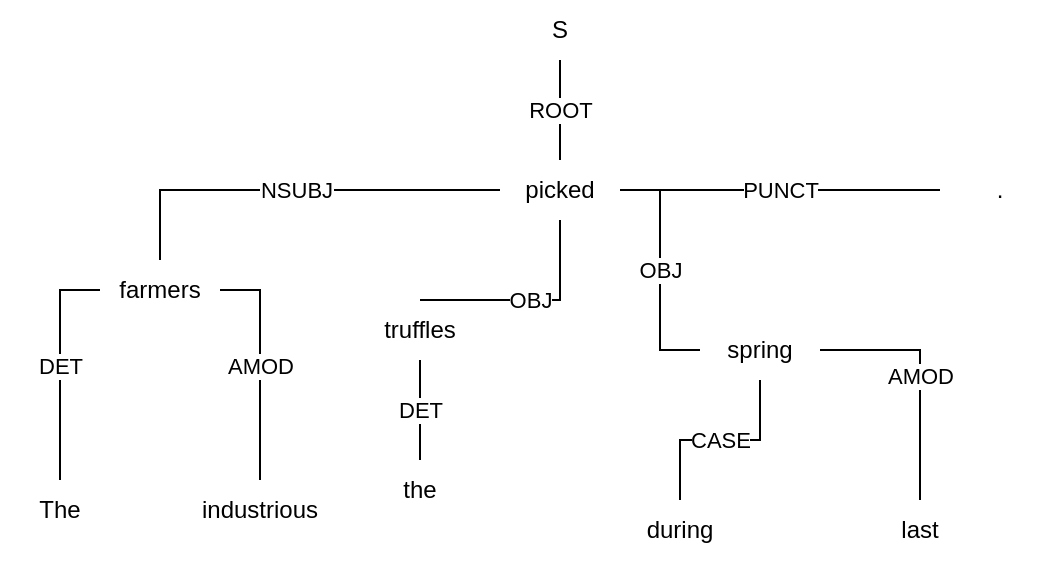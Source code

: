 <mxfile version="15.9.4" type="google"><diagram id="9-KjUBsuZcMMtVG31pvz" name="Page-1"><mxGraphModel dx="1038" dy="585" grid="1" gridSize="10" guides="1" tooltips="1" connect="1" arrows="1" fold="1" page="1" pageScale="1" pageWidth="827" pageHeight="1169" math="0" shadow="0"><root><mxCell id="0"/><mxCell id="1" parent="0"/><mxCell id="fky8quaafmhYi9_rrtL--3" value="ROOT" style="edgeStyle=orthogonalEdgeStyle;rounded=0;orthogonalLoop=1;jettySize=auto;html=1;strokeColor=default;endArrow=none;endFill=0;" edge="1" parent="1" source="fky8quaafmhYi9_rrtL--1" target="fky8quaafmhYi9_rrtL--2"><mxGeometry relative="1" as="geometry"/></mxCell><mxCell id="fky8quaafmhYi9_rrtL--6" value="NSUBJ" style="edgeStyle=orthogonalEdgeStyle;rounded=0;orthogonalLoop=1;jettySize=auto;html=1;endArrow=none;endFill=0;strokeColor=default;" edge="1" parent="1" source="fky8quaafmhYi9_rrtL--1" target="fky8quaafmhYi9_rrtL--5"><mxGeometry relative="1" as="geometry"/></mxCell><mxCell id="fky8quaafmhYi9_rrtL--8" value="DET" style="edgeStyle=orthogonalEdgeStyle;rounded=0;orthogonalLoop=1;jettySize=auto;html=1;endArrow=none;endFill=0;strokeColor=default;exitX=0;exitY=0.5;exitDx=0;exitDy=0;" edge="1" parent="1" source="fky8quaafmhYi9_rrtL--5" target="fky8quaafmhYi9_rrtL--7"><mxGeometry relative="1" as="geometry"/></mxCell><mxCell id="fky8quaafmhYi9_rrtL--14" value="OBJ" style="edgeStyle=orthogonalEdgeStyle;rounded=0;orthogonalLoop=1;jettySize=auto;html=1;endArrow=none;endFill=0;strokeColor=default;exitX=0.5;exitY=1;exitDx=0;exitDy=0;entryX=0.5;entryY=0;entryDx=0;entryDy=0;" edge="1" parent="1" source="fky8quaafmhYi9_rrtL--1" target="fky8quaafmhYi9_rrtL--13"><mxGeometry relative="1" as="geometry"><Array as="points"><mxPoint x="410" y="340"/><mxPoint x="410" y="340"/></Array></mxGeometry></mxCell><mxCell id="fky8quaafmhYi9_rrtL--18" value="OBJ" style="edgeStyle=orthogonalEdgeStyle;rounded=0;orthogonalLoop=1;jettySize=auto;html=1;endArrow=none;endFill=0;strokeColor=default;entryX=0;entryY=0.5;entryDx=0;entryDy=0;" edge="1" parent="1" source="fky8quaafmhYi9_rrtL--1" target="fky8quaafmhYi9_rrtL--17"><mxGeometry relative="1" as="geometry"/></mxCell><mxCell id="fky8quaafmhYi9_rrtL--1" value="picked" style="text;html=1;strokeColor=none;fillColor=none;align=center;verticalAlign=middle;whiteSpace=wrap;rounded=0;" vertex="1" parent="1"><mxGeometry x="380" y="290" width="60" height="30" as="geometry"/></mxCell><mxCell id="fky8quaafmhYi9_rrtL--2" value="S" style="text;html=1;strokeColor=none;fillColor=none;align=center;verticalAlign=middle;whiteSpace=wrap;rounded=0;" vertex="1" parent="1"><mxGeometry x="380" y="210" width="60" height="30" as="geometry"/></mxCell><mxCell id="fky8quaafmhYi9_rrtL--5" value="farmers" style="text;html=1;strokeColor=none;fillColor=none;align=center;verticalAlign=middle;whiteSpace=wrap;rounded=0;" vertex="1" parent="1"><mxGeometry x="180" y="340" width="60" height="30" as="geometry"/></mxCell><mxCell id="fky8quaafmhYi9_rrtL--7" value="The" style="text;html=1;strokeColor=none;fillColor=none;align=center;verticalAlign=middle;whiteSpace=wrap;rounded=0;" vertex="1" parent="1"><mxGeometry x="130" y="450" width="60" height="30" as="geometry"/></mxCell><mxCell id="fky8quaafmhYi9_rrtL--12" value="AMOD" style="edgeStyle=orthogonalEdgeStyle;rounded=0;orthogonalLoop=1;jettySize=auto;html=1;endArrow=none;endFill=0;strokeColor=default;entryX=1;entryY=0.5;entryDx=0;entryDy=0;" edge="1" parent="1" source="fky8quaafmhYi9_rrtL--9" target="fky8quaafmhYi9_rrtL--5"><mxGeometry relative="1" as="geometry"/></mxCell><mxCell id="fky8quaafmhYi9_rrtL--9" value="industrious" style="text;html=1;strokeColor=none;fillColor=none;align=center;verticalAlign=middle;whiteSpace=wrap;rounded=0;" vertex="1" parent="1"><mxGeometry x="230" y="450" width="60" height="30" as="geometry"/></mxCell><mxCell id="fky8quaafmhYi9_rrtL--16" value="DET" style="edgeStyle=orthogonalEdgeStyle;rounded=0;orthogonalLoop=1;jettySize=auto;html=1;endArrow=none;endFill=0;strokeColor=default;" edge="1" parent="1" source="fky8quaafmhYi9_rrtL--13" target="fky8quaafmhYi9_rrtL--15"><mxGeometry relative="1" as="geometry"/></mxCell><mxCell id="fky8quaafmhYi9_rrtL--13" value="truffles" style="text;html=1;strokeColor=none;fillColor=none;align=center;verticalAlign=middle;whiteSpace=wrap;rounded=0;" vertex="1" parent="1"><mxGeometry x="310" y="360" width="60" height="30" as="geometry"/></mxCell><mxCell id="fky8quaafmhYi9_rrtL--15" value="the" style="text;html=1;strokeColor=none;fillColor=none;align=center;verticalAlign=middle;whiteSpace=wrap;rounded=0;" vertex="1" parent="1"><mxGeometry x="310" y="440" width="60" height="30" as="geometry"/></mxCell><mxCell id="fky8quaafmhYi9_rrtL--22" value="CASE" style="edgeStyle=orthogonalEdgeStyle;rounded=0;orthogonalLoop=1;jettySize=auto;html=1;endArrow=none;endFill=0;strokeColor=default;" edge="1" parent="1" source="fky8quaafmhYi9_rrtL--17" target="fky8quaafmhYi9_rrtL--21"><mxGeometry relative="1" as="geometry"/></mxCell><mxCell id="fky8quaafmhYi9_rrtL--24" value="AMOD" style="edgeStyle=orthogonalEdgeStyle;rounded=0;orthogonalLoop=1;jettySize=auto;html=1;endArrow=none;endFill=0;strokeColor=default;" edge="1" parent="1" source="fky8quaafmhYi9_rrtL--17" target="fky8quaafmhYi9_rrtL--23"><mxGeometry relative="1" as="geometry"/></mxCell><mxCell id="fky8quaafmhYi9_rrtL--17" value="spring" style="text;html=1;strokeColor=none;fillColor=none;align=center;verticalAlign=middle;whiteSpace=wrap;rounded=0;" vertex="1" parent="1"><mxGeometry x="480" y="370" width="60" height="30" as="geometry"/></mxCell><mxCell id="fky8quaafmhYi9_rrtL--21" value="during" style="text;html=1;strokeColor=none;fillColor=none;align=center;verticalAlign=middle;whiteSpace=wrap;rounded=0;" vertex="1" parent="1"><mxGeometry x="440" y="460" width="60" height="30" as="geometry"/></mxCell><mxCell id="fky8quaafmhYi9_rrtL--23" value="last" style="text;html=1;strokeColor=none;fillColor=none;align=center;verticalAlign=middle;whiteSpace=wrap;rounded=0;" vertex="1" parent="1"><mxGeometry x="560" y="460" width="60" height="30" as="geometry"/></mxCell><mxCell id="fky8quaafmhYi9_rrtL--26" value="PUNCT" style="edgeStyle=orthogonalEdgeStyle;rounded=0;orthogonalLoop=1;jettySize=auto;html=1;endArrow=none;endFill=0;strokeColor=default;" edge="1" parent="1" source="fky8quaafmhYi9_rrtL--25" target="fky8quaafmhYi9_rrtL--1"><mxGeometry relative="1" as="geometry"><Array as="points"><mxPoint x="560" y="305"/><mxPoint x="560" y="305"/></Array></mxGeometry></mxCell><mxCell id="fky8quaafmhYi9_rrtL--25" value="." style="text;html=1;strokeColor=none;fillColor=none;align=center;verticalAlign=middle;whiteSpace=wrap;rounded=0;" vertex="1" parent="1"><mxGeometry x="600" y="290" width="60" height="30" as="geometry"/></mxCell></root></mxGraphModel></diagram></mxfile>